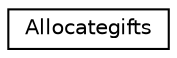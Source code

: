 digraph "Graphical Class Hierarchy"
{
  edge [fontname="Helvetica",fontsize="10",labelfontname="Helvetica",labelfontsize="10"];
  node [fontname="Helvetica",fontsize="10",shape=record];
  rankdir="LR";
  Node1 [label="Allocategifts",height=0.2,width=0.4,color="black", fillcolor="white", style="filled",URL="$classAllocategifts.html"];
}
